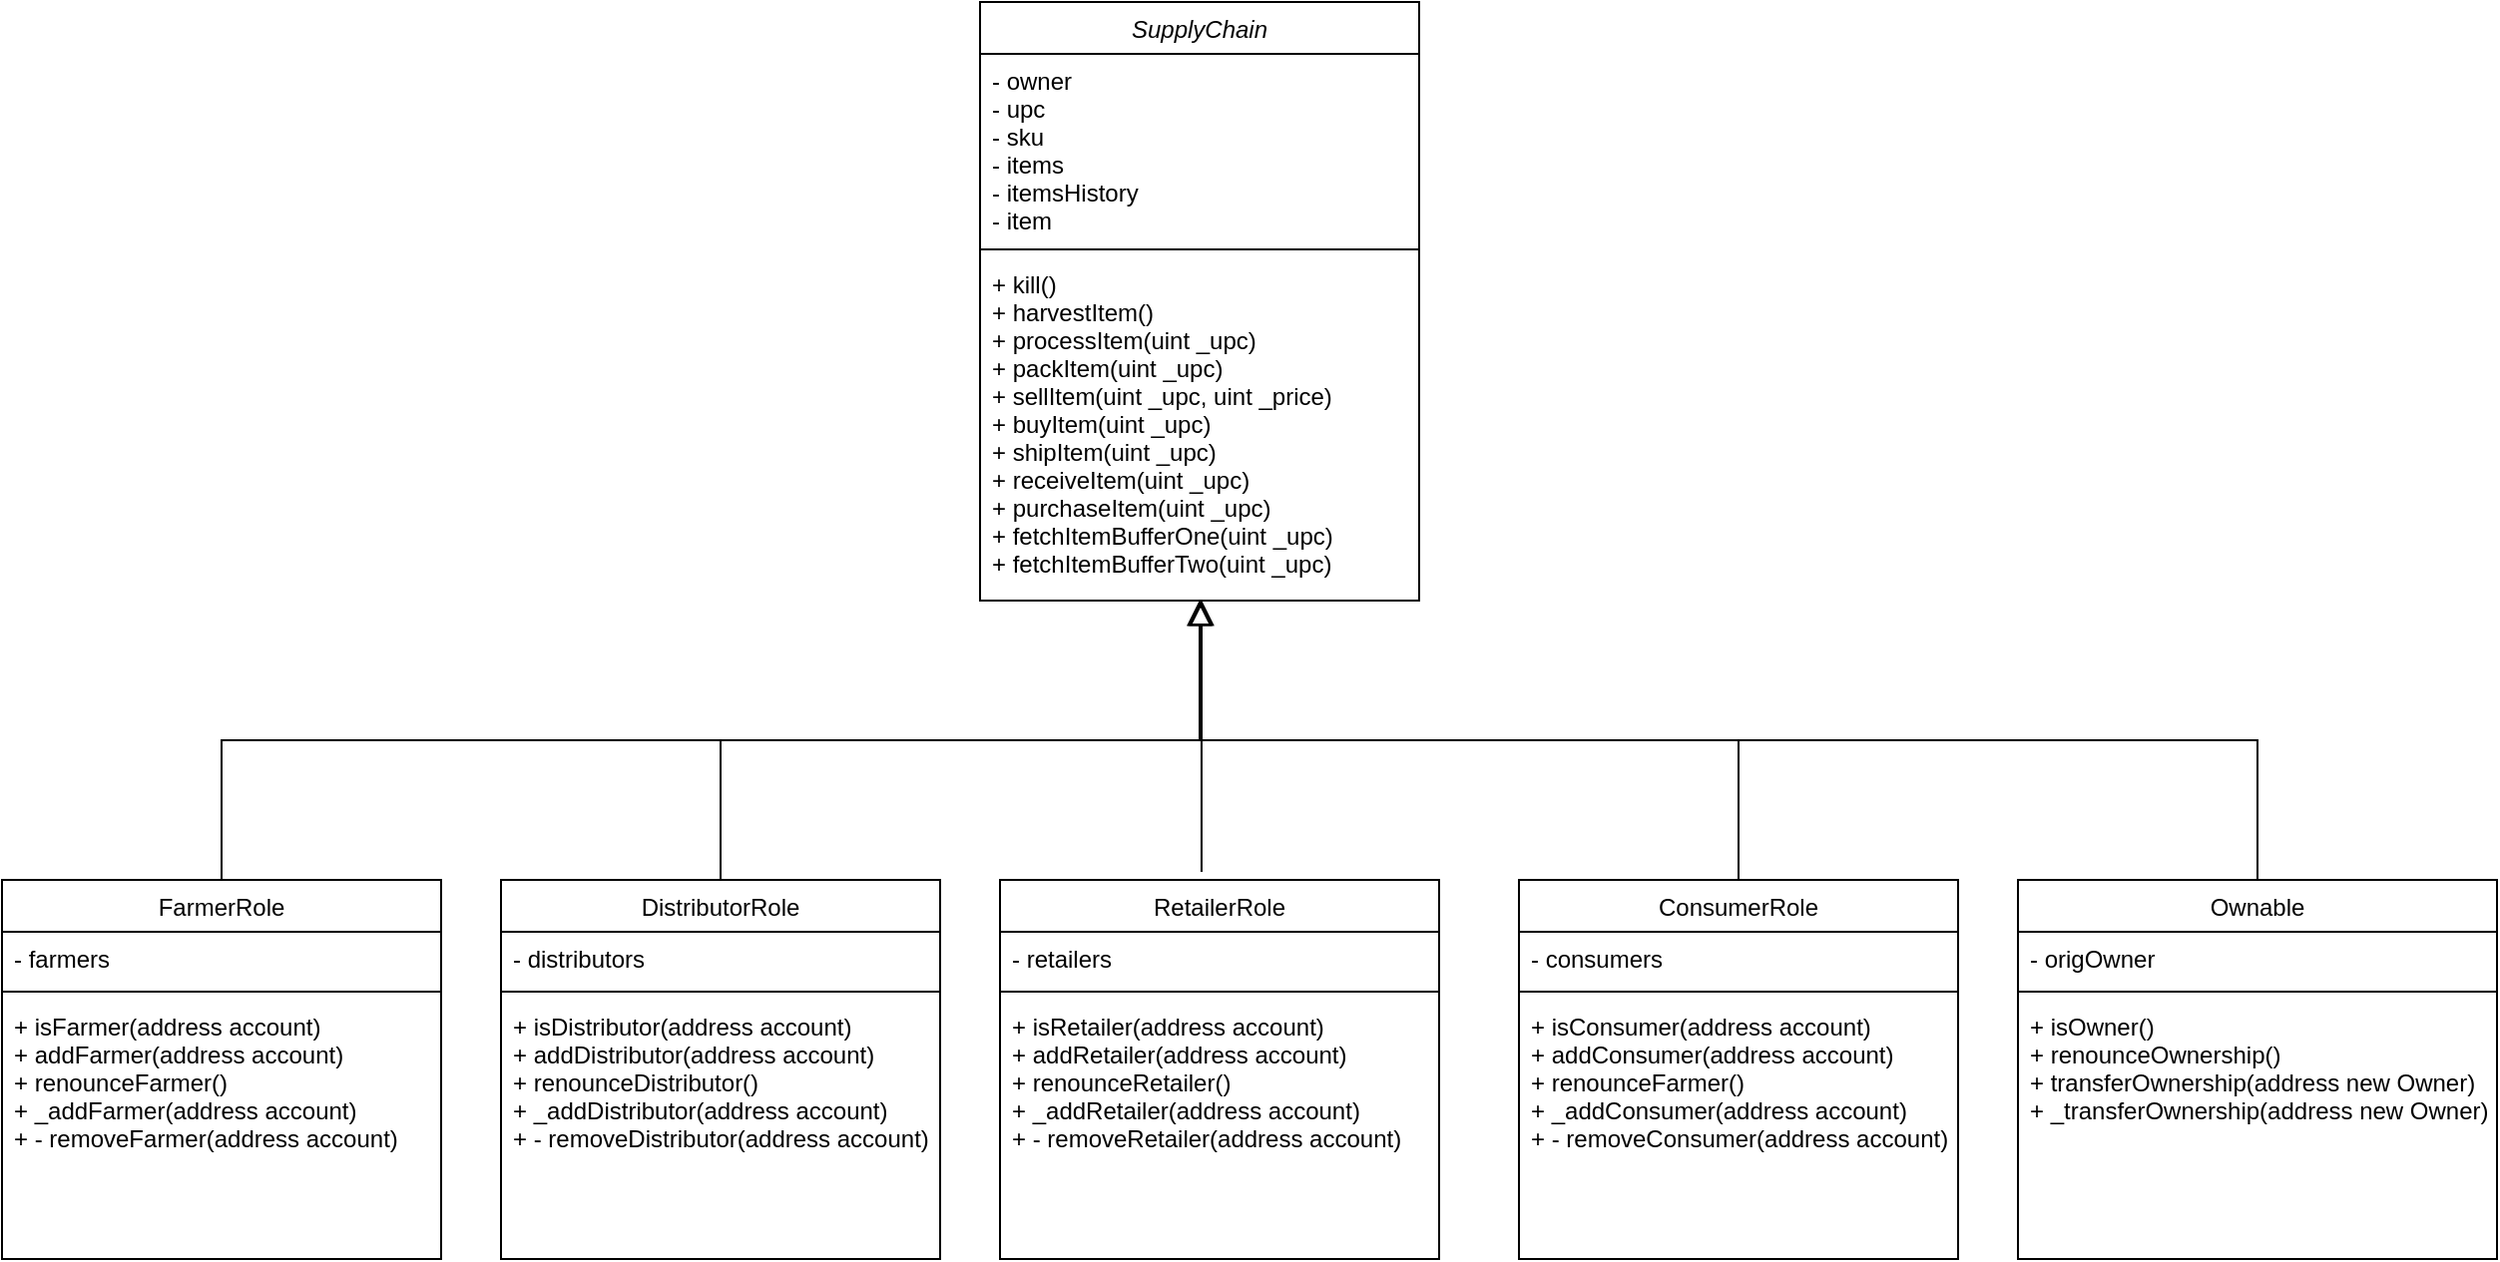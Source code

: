 <mxfile version="20.8.6" type="device"><diagram id="C5RBs43oDa-KdzZeNtuy" name="Page-1"><mxGraphModel dx="1434" dy="714" grid="1" gridSize="10" guides="1" tooltips="1" connect="1" arrows="1" fold="1" page="1" pageScale="1" pageWidth="1169" pageHeight="827" math="0" shadow="0"><root><mxCell id="WIyWlLk6GJQsqaUBKTNV-0"/><mxCell id="WIyWlLk6GJQsqaUBKTNV-1" parent="WIyWlLk6GJQsqaUBKTNV-0"/><mxCell id="zkfFHV4jXpPFQw0GAbJ--0" value="SupplyChain" style="swimlane;fontStyle=2;align=center;verticalAlign=top;childLayout=stackLayout;horizontal=1;startSize=26;horizontalStack=0;resizeParent=1;resizeLast=0;collapsible=1;marginBottom=0;rounded=0;shadow=0;strokeWidth=1;" parent="WIyWlLk6GJQsqaUBKTNV-1" vertex="1"><mxGeometry x="570" y="20" width="220" height="300" as="geometry"><mxRectangle x="230" y="140" width="160" height="26" as="alternateBounds"/></mxGeometry></mxCell><mxCell id="zkfFHV4jXpPFQw0GAbJ--1" value="- owner&#10;- upc&#10;- sku&#10;- items&#10;- itemsHistory&#10;- item&#10;" style="text;align=left;verticalAlign=top;spacingLeft=4;spacingRight=4;overflow=hidden;rotatable=0;points=[[0,0.5],[1,0.5]];portConstraint=eastwest;" parent="zkfFHV4jXpPFQw0GAbJ--0" vertex="1"><mxGeometry y="26" width="220" height="94" as="geometry"/></mxCell><mxCell id="zkfFHV4jXpPFQw0GAbJ--4" value="" style="line;html=1;strokeWidth=1;align=left;verticalAlign=middle;spacingTop=-1;spacingLeft=3;spacingRight=3;rotatable=0;labelPosition=right;points=[];portConstraint=eastwest;" parent="zkfFHV4jXpPFQw0GAbJ--0" vertex="1"><mxGeometry y="120" width="220" height="8" as="geometry"/></mxCell><mxCell id="zkfFHV4jXpPFQw0GAbJ--5" value="+ kill()&#10;+ harvestItem()&#10;+ processItem(uint _upc)&#10;+ packItem(uint _upc)&#10;+ sellItem(uint _upc, uint _price)&#10;+ buyItem(uint _upc)&#10;+ shipItem(uint _upc)&#10;+ receiveItem(uint _upc)&#10;+ purchaseItem(uint _upc)&#10;+ fetchItemBufferOne(uint _upc)&#10;+ fetchItemBufferTwo(uint _upc)&#10;" style="text;align=left;verticalAlign=top;spacingLeft=4;spacingRight=4;overflow=hidden;rotatable=0;points=[[0,0.5],[1,0.5]];portConstraint=eastwest;" parent="zkfFHV4jXpPFQw0GAbJ--0" vertex="1"><mxGeometry y="128" width="220" height="172" as="geometry"/></mxCell><mxCell id="zkfFHV4jXpPFQw0GAbJ--6" value="FarmerRole" style="swimlane;fontStyle=0;align=center;verticalAlign=top;childLayout=stackLayout;horizontal=1;startSize=26;horizontalStack=0;resizeParent=1;resizeLast=0;collapsible=1;marginBottom=0;rounded=0;shadow=0;strokeWidth=1;" parent="WIyWlLk6GJQsqaUBKTNV-1" vertex="1"><mxGeometry x="80" y="460" width="220" height="190" as="geometry"><mxRectangle x="130" y="380" width="160" height="26" as="alternateBounds"/></mxGeometry></mxCell><mxCell id="zkfFHV4jXpPFQw0GAbJ--7" value="- farmers" style="text;align=left;verticalAlign=top;spacingLeft=4;spacingRight=4;overflow=hidden;rotatable=0;points=[[0,0.5],[1,0.5]];portConstraint=eastwest;" parent="zkfFHV4jXpPFQw0GAbJ--6" vertex="1"><mxGeometry y="26" width="220" height="26" as="geometry"/></mxCell><mxCell id="zkfFHV4jXpPFQw0GAbJ--9" value="" style="line;html=1;strokeWidth=1;align=left;verticalAlign=middle;spacingTop=-1;spacingLeft=3;spacingRight=3;rotatable=0;labelPosition=right;points=[];portConstraint=eastwest;" parent="zkfFHV4jXpPFQw0GAbJ--6" vertex="1"><mxGeometry y="52" width="220" height="8" as="geometry"/></mxCell><mxCell id="zkfFHV4jXpPFQw0GAbJ--11" value="+ isFarmer(address account)&#10;+ addFarmer(address account)&#10;+ renounceFarmer()&#10;+ _addFarmer(address account)&#10;+ - removeFarmer(address account)" style="text;align=left;verticalAlign=top;spacingLeft=4;spacingRight=4;overflow=hidden;rotatable=0;points=[[0,0.5],[1,0.5]];portConstraint=eastwest;" parent="zkfFHV4jXpPFQw0GAbJ--6" vertex="1"><mxGeometry y="60" width="220" height="120" as="geometry"/></mxCell><mxCell id="zkfFHV4jXpPFQw0GAbJ--12" value="" style="endArrow=block;endSize=10;endFill=0;shadow=0;strokeWidth=1;rounded=0;edgeStyle=elbowEdgeStyle;elbow=vertical;" parent="WIyWlLk6GJQsqaUBKTNV-1" source="zkfFHV4jXpPFQw0GAbJ--6" target="zkfFHV4jXpPFQw0GAbJ--0" edge="1"><mxGeometry width="160" relative="1" as="geometry"><mxPoint x="200" y="203" as="sourcePoint"/><mxPoint x="200" y="203" as="targetPoint"/></mxGeometry></mxCell><mxCell id="9k2QmhGYFPE4IPPu9GFm-1" value="DistributorRole" style="swimlane;fontStyle=0;align=center;verticalAlign=top;childLayout=stackLayout;horizontal=1;startSize=26;horizontalStack=0;resizeParent=1;resizeLast=0;collapsible=1;marginBottom=0;rounded=0;shadow=0;strokeWidth=1;" vertex="1" parent="WIyWlLk6GJQsqaUBKTNV-1"><mxGeometry x="330" y="460" width="220" height="190" as="geometry"><mxRectangle x="130" y="380" width="160" height="26" as="alternateBounds"/></mxGeometry></mxCell><mxCell id="9k2QmhGYFPE4IPPu9GFm-2" value="- distributors" style="text;align=left;verticalAlign=top;spacingLeft=4;spacingRight=4;overflow=hidden;rotatable=0;points=[[0,0.5],[1,0.5]];portConstraint=eastwest;" vertex="1" parent="9k2QmhGYFPE4IPPu9GFm-1"><mxGeometry y="26" width="220" height="26" as="geometry"/></mxCell><mxCell id="9k2QmhGYFPE4IPPu9GFm-3" value="" style="line;html=1;strokeWidth=1;align=left;verticalAlign=middle;spacingTop=-1;spacingLeft=3;spacingRight=3;rotatable=0;labelPosition=right;points=[];portConstraint=eastwest;" vertex="1" parent="9k2QmhGYFPE4IPPu9GFm-1"><mxGeometry y="52" width="220" height="8" as="geometry"/></mxCell><mxCell id="9k2QmhGYFPE4IPPu9GFm-4" value="+ isDistributor(address account)&#10;+ addDistributor(address account)&#10;+ renounceDistributor()&#10;+ _addDistributor(address account)&#10;+ - removeDistributor(address account)" style="text;align=left;verticalAlign=top;spacingLeft=4;spacingRight=4;overflow=hidden;rotatable=0;points=[[0,0.5],[1,0.5]];portConstraint=eastwest;" vertex="1" parent="9k2QmhGYFPE4IPPu9GFm-1"><mxGeometry y="60" width="220" height="120" as="geometry"/></mxCell><mxCell id="9k2QmhGYFPE4IPPu9GFm-5" value="RetailerRole" style="swimlane;fontStyle=0;align=center;verticalAlign=top;childLayout=stackLayout;horizontal=1;startSize=26;horizontalStack=0;resizeParent=1;resizeLast=0;collapsible=1;marginBottom=0;rounded=0;shadow=0;strokeWidth=1;" vertex="1" parent="WIyWlLk6GJQsqaUBKTNV-1"><mxGeometry x="580" y="460" width="220" height="190" as="geometry"><mxRectangle x="130" y="380" width="160" height="26" as="alternateBounds"/></mxGeometry></mxCell><mxCell id="9k2QmhGYFPE4IPPu9GFm-6" value="- retailers" style="text;align=left;verticalAlign=top;spacingLeft=4;spacingRight=4;overflow=hidden;rotatable=0;points=[[0,0.5],[1,0.5]];portConstraint=eastwest;" vertex="1" parent="9k2QmhGYFPE4IPPu9GFm-5"><mxGeometry y="26" width="220" height="26" as="geometry"/></mxCell><mxCell id="9k2QmhGYFPE4IPPu9GFm-7" value="" style="line;html=1;strokeWidth=1;align=left;verticalAlign=middle;spacingTop=-1;spacingLeft=3;spacingRight=3;rotatable=0;labelPosition=right;points=[];portConstraint=eastwest;" vertex="1" parent="9k2QmhGYFPE4IPPu9GFm-5"><mxGeometry y="52" width="220" height="8" as="geometry"/></mxCell><mxCell id="9k2QmhGYFPE4IPPu9GFm-8" value="+ isRetailer(address account)&#10;+ addRetailer(address account)&#10;+ renounceRetailer()&#10;+ _addRetailer(address account)&#10;+ - removeRetailer(address account)" style="text;align=left;verticalAlign=top;spacingLeft=4;spacingRight=4;overflow=hidden;rotatable=0;points=[[0,0.5],[1,0.5]];portConstraint=eastwest;" vertex="1" parent="9k2QmhGYFPE4IPPu9GFm-5"><mxGeometry y="60" width="220" height="120" as="geometry"/></mxCell><mxCell id="9k2QmhGYFPE4IPPu9GFm-9" value="ConsumerRole" style="swimlane;fontStyle=0;align=center;verticalAlign=top;childLayout=stackLayout;horizontal=1;startSize=26;horizontalStack=0;resizeParent=1;resizeLast=0;collapsible=1;marginBottom=0;rounded=0;shadow=0;strokeWidth=1;" vertex="1" parent="WIyWlLk6GJQsqaUBKTNV-1"><mxGeometry x="840" y="460" width="220" height="190" as="geometry"><mxRectangle x="130" y="380" width="160" height="26" as="alternateBounds"/></mxGeometry></mxCell><mxCell id="9k2QmhGYFPE4IPPu9GFm-10" value="- consumers" style="text;align=left;verticalAlign=top;spacingLeft=4;spacingRight=4;overflow=hidden;rotatable=0;points=[[0,0.5],[1,0.5]];portConstraint=eastwest;" vertex="1" parent="9k2QmhGYFPE4IPPu9GFm-9"><mxGeometry y="26" width="220" height="26" as="geometry"/></mxCell><mxCell id="9k2QmhGYFPE4IPPu9GFm-11" value="" style="line;html=1;strokeWidth=1;align=left;verticalAlign=middle;spacingTop=-1;spacingLeft=3;spacingRight=3;rotatable=0;labelPosition=right;points=[];portConstraint=eastwest;" vertex="1" parent="9k2QmhGYFPE4IPPu9GFm-9"><mxGeometry y="52" width="220" height="8" as="geometry"/></mxCell><mxCell id="9k2QmhGYFPE4IPPu9GFm-12" value="+ isConsumer(address account)&#10;+ addConsumer(address account)&#10;+ renounceFarmer()&#10;+ _addConsumer(address account)&#10;+ - removeConsumer(address account)" style="text;align=left;verticalAlign=top;spacingLeft=4;spacingRight=4;overflow=hidden;rotatable=0;points=[[0,0.5],[1,0.5]];portConstraint=eastwest;" vertex="1" parent="9k2QmhGYFPE4IPPu9GFm-9"><mxGeometry y="60" width="220" height="120" as="geometry"/></mxCell><mxCell id="9k2QmhGYFPE4IPPu9GFm-13" value="Ownable" style="swimlane;fontStyle=0;align=center;verticalAlign=top;childLayout=stackLayout;horizontal=1;startSize=26;horizontalStack=0;resizeParent=1;resizeLast=0;collapsible=1;marginBottom=0;rounded=0;shadow=0;strokeWidth=1;" vertex="1" parent="WIyWlLk6GJQsqaUBKTNV-1"><mxGeometry x="1090" y="460" width="240" height="190" as="geometry"><mxRectangle x="130" y="380" width="160" height="26" as="alternateBounds"/></mxGeometry></mxCell><mxCell id="9k2QmhGYFPE4IPPu9GFm-14" value="- origOwner" style="text;align=left;verticalAlign=top;spacingLeft=4;spacingRight=4;overflow=hidden;rotatable=0;points=[[0,0.5],[1,0.5]];portConstraint=eastwest;" vertex="1" parent="9k2QmhGYFPE4IPPu9GFm-13"><mxGeometry y="26" width="240" height="26" as="geometry"/></mxCell><mxCell id="9k2QmhGYFPE4IPPu9GFm-15" value="" style="line;html=1;strokeWidth=1;align=left;verticalAlign=middle;spacingTop=-1;spacingLeft=3;spacingRight=3;rotatable=0;labelPosition=right;points=[];portConstraint=eastwest;" vertex="1" parent="9k2QmhGYFPE4IPPu9GFm-13"><mxGeometry y="52" width="240" height="8" as="geometry"/></mxCell><mxCell id="9k2QmhGYFPE4IPPu9GFm-16" value="+ isOwner()&#10;+ renounceOwnership()&#10;+ transferOwnership(address new Owner)&#10;+ _transferOwnership(address new Owner)" style="text;align=left;verticalAlign=top;spacingLeft=4;spacingRight=4;overflow=hidden;rotatable=0;points=[[0,0.5],[1,0.5]];portConstraint=eastwest;" vertex="1" parent="9k2QmhGYFPE4IPPu9GFm-13"><mxGeometry y="60" width="240" height="120" as="geometry"/></mxCell><mxCell id="9k2QmhGYFPE4IPPu9GFm-17" value="" style="endArrow=block;endSize=10;endFill=0;shadow=0;strokeWidth=1;rounded=0;edgeStyle=elbowEdgeStyle;elbow=vertical;exitX=0.5;exitY=0;exitDx=0;exitDy=0;" edge="1" parent="WIyWlLk6GJQsqaUBKTNV-1" source="9k2QmhGYFPE4IPPu9GFm-1"><mxGeometry width="160" relative="1" as="geometry"><mxPoint x="440" y="450" as="sourcePoint"/><mxPoint x="680" y="320" as="targetPoint"/></mxGeometry></mxCell><mxCell id="9k2QmhGYFPE4IPPu9GFm-18" value="" style="endArrow=block;endSize=10;endFill=0;shadow=0;strokeWidth=1;rounded=0;edgeStyle=elbowEdgeStyle;elbow=vertical;exitX=0.459;exitY=-0.021;exitDx=0;exitDy=0;exitPerimeter=0;" edge="1" parent="WIyWlLk6GJQsqaUBKTNV-1" source="9k2QmhGYFPE4IPPu9GFm-5"><mxGeometry width="160" relative="1" as="geometry"><mxPoint x="450" y="470" as="sourcePoint"/><mxPoint x="681" y="320" as="targetPoint"/><Array as="points"><mxPoint x="690" y="388"/></Array></mxGeometry></mxCell><mxCell id="9k2QmhGYFPE4IPPu9GFm-19" value="" style="endArrow=block;endSize=10;endFill=0;shadow=0;strokeWidth=1;rounded=0;edgeStyle=elbowEdgeStyle;elbow=vertical;exitX=0.5;exitY=0;exitDx=0;exitDy=0;" edge="1" parent="WIyWlLk6GJQsqaUBKTNV-1" source="9k2QmhGYFPE4IPPu9GFm-9"><mxGeometry width="160" relative="1" as="geometry"><mxPoint x="450" y="470" as="sourcePoint"/><mxPoint x="680" y="320" as="targetPoint"/></mxGeometry></mxCell><mxCell id="9k2QmhGYFPE4IPPu9GFm-20" value="" style="endArrow=block;endSize=10;endFill=0;shadow=0;strokeWidth=1;rounded=0;edgeStyle=elbowEdgeStyle;elbow=vertical;exitX=0.5;exitY=0;exitDx=0;exitDy=0;" edge="1" parent="WIyWlLk6GJQsqaUBKTNV-1" source="9k2QmhGYFPE4IPPu9GFm-13"><mxGeometry width="160" relative="1" as="geometry"><mxPoint x="1181.08" y="460" as="sourcePoint"/><mxPoint x="681" y="320" as="targetPoint"/></mxGeometry></mxCell></root></mxGraphModel></diagram></mxfile>